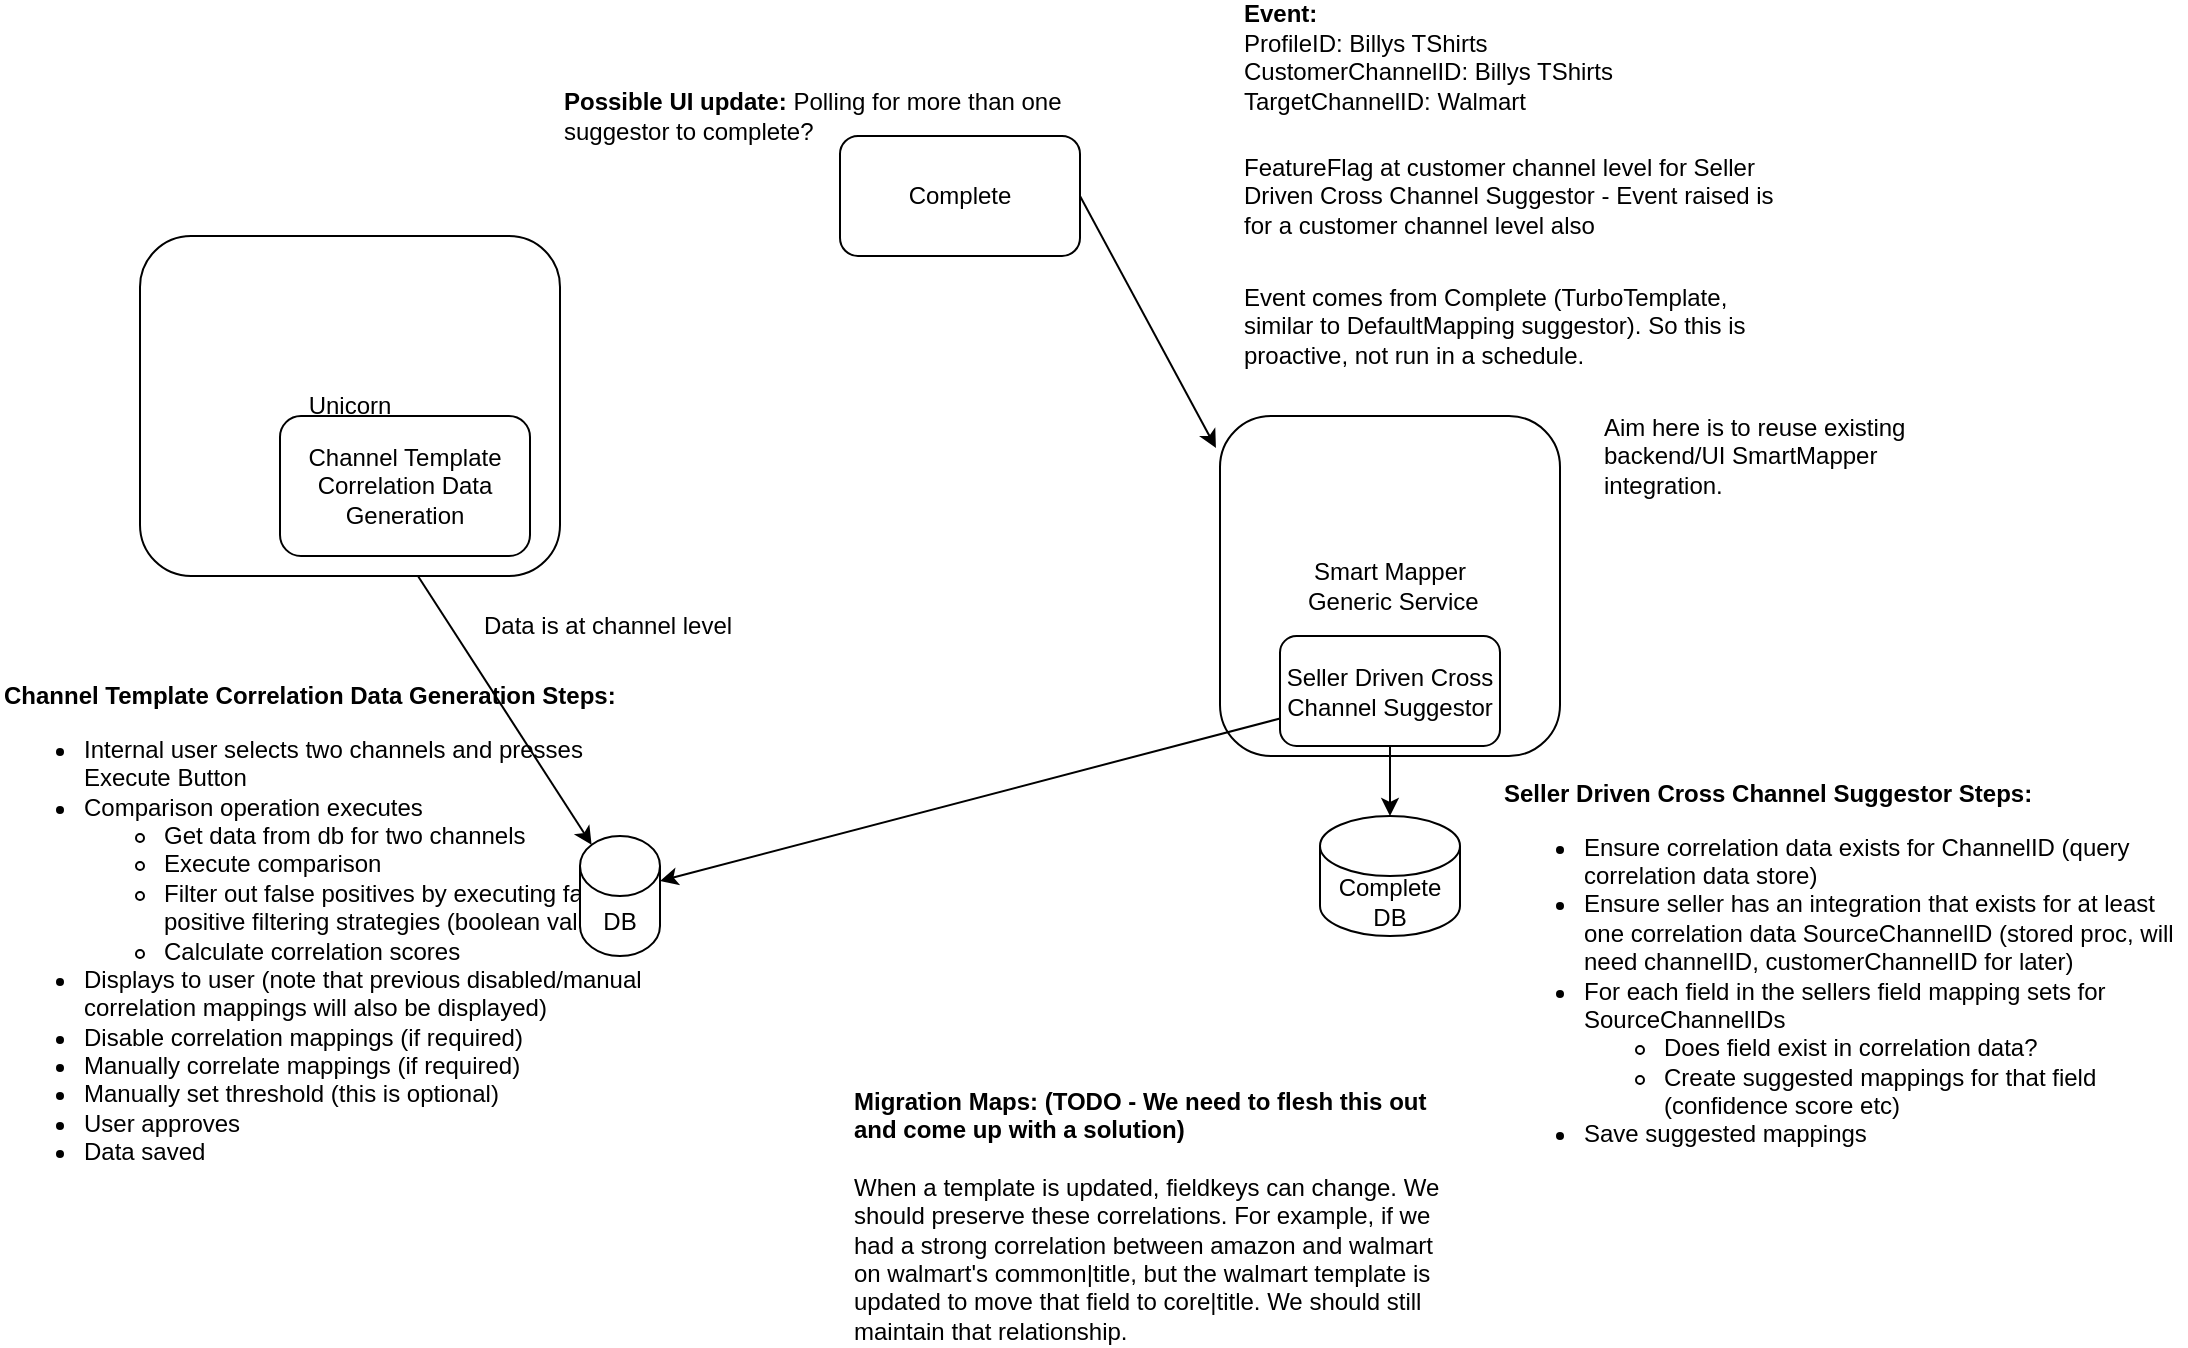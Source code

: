 <mxfile version="20.8.23" type="github">
  <diagram name="Page-1" id="62Mf6xe-v6T0QJqGzmG3">
    <mxGraphModel dx="1434" dy="1965" grid="0" gridSize="10" guides="1" tooltips="1" connect="1" arrows="1" fold="1" page="1" pageScale="1" pageWidth="1654" pageHeight="1169" math="0" shadow="0">
      <root>
        <mxCell id="0" />
        <mxCell id="1" parent="0" />
        <mxCell id="H8eGq8-mtpGAeG65xjT5-1" value="Smart Mapper&lt;br&gt;&amp;nbsp;Generic Service" style="rounded=1;whiteSpace=wrap;html=1;" parent="1" vertex="1">
          <mxGeometry x="860" y="180" width="170" height="170" as="geometry" />
        </mxCell>
        <mxCell id="H8eGq8-mtpGAeG65xjT5-4" value="&lt;div&gt;&lt;b&gt;Channel Template Correlation Data Generation Steps:&lt;/b&gt;&lt;br&gt;&lt;/div&gt;&lt;ul&gt;&lt;li&gt;Internal user selects two channels and presses Execute Button&lt;/li&gt;&lt;li&gt;Comparison operation executes&lt;/li&gt;&lt;ul&gt;&lt;li&gt;Get data from db for two channels&lt;/li&gt;&lt;li&gt;Execute comparison&lt;/li&gt;&lt;li&gt;Filter out false positives by executing fals positive filtering strategies (boolean values)&lt;/li&gt;&lt;li&gt;Calculate correlation scores&lt;/li&gt;&lt;/ul&gt;&lt;li&gt;&lt;span style=&quot;background-color: initial;&quot;&gt;Displays to user (note that previous disabled/manual correlation mappings will also be displayed)&lt;/span&gt;&lt;br&gt;&lt;/li&gt;&lt;li&gt;Disable correlation mappings (if required)&lt;/li&gt;&lt;li&gt;Manually correlate mappings (if required)&lt;/li&gt;&lt;li&gt;Manually set threshold (this is optional)&lt;/li&gt;&lt;li&gt;User approves&lt;/li&gt;&lt;li&gt;Data saved&lt;/li&gt;&lt;/ul&gt;" style="text;html=1;strokeColor=none;fillColor=none;align=left;verticalAlign=middle;whiteSpace=wrap;rounded=0;" parent="1" vertex="1">
          <mxGeometry x="250" y="295" width="330" height="290" as="geometry" />
        </mxCell>
        <mxCell id="H8eGq8-mtpGAeG65xjT5-5" value="DB" style="shape=cylinder3;whiteSpace=wrap;html=1;boundedLbl=1;backgroundOutline=1;size=15;" parent="1" vertex="1">
          <mxGeometry x="540" y="390" width="40" height="60" as="geometry" />
        </mxCell>
        <mxCell id="H8eGq8-mtpGAeG65xjT5-6" value="" style="endArrow=classic;html=1;rounded=0;exitX=0.5;exitY=1;exitDx=0;exitDy=0;entryX=0.145;entryY=0;entryDx=0;entryDy=4.35;entryPerimeter=0;" parent="1" source="H8eGq8-mtpGAeG65xjT5-15" target="H8eGq8-mtpGAeG65xjT5-5" edge="1">
          <mxGeometry width="50" height="50" relative="1" as="geometry">
            <mxPoint x="355" y="245" as="sourcePoint" />
            <mxPoint x="600" y="412.5" as="targetPoint" />
          </mxGeometry>
        </mxCell>
        <mxCell id="H8eGq8-mtpGAeG65xjT5-7" value="" style="endArrow=classic;html=1;rounded=0;entryX=1;entryY=0;entryDx=0;entryDy=22.5;entryPerimeter=0;exitX=0;exitY=0.75;exitDx=0;exitDy=0;" parent="1" source="H8eGq8-mtpGAeG65xjT5-14" target="H8eGq8-mtpGAeG65xjT5-5" edge="1">
          <mxGeometry width="50" height="50" relative="1" as="geometry">
            <mxPoint x="700" y="380" as="sourcePoint" />
            <mxPoint x="750" y="330" as="targetPoint" />
          </mxGeometry>
        </mxCell>
        <mxCell id="H8eGq8-mtpGAeG65xjT5-8" value="Complete" style="rounded=1;whiteSpace=wrap;html=1;" parent="1" vertex="1">
          <mxGeometry x="670" y="40" width="120" height="60" as="geometry" />
        </mxCell>
        <mxCell id="H8eGq8-mtpGAeG65xjT5-9" value="" style="endArrow=classic;html=1;rounded=0;exitX=1;exitY=0.5;exitDx=0;exitDy=0;entryX=-0.012;entryY=0.094;entryDx=0;entryDy=0;entryPerimeter=0;" parent="1" source="H8eGq8-mtpGAeG65xjT5-8" target="H8eGq8-mtpGAeG65xjT5-1" edge="1">
          <mxGeometry width="50" height="50" relative="1" as="geometry">
            <mxPoint x="700" y="180" as="sourcePoint" />
            <mxPoint x="750" y="130" as="targetPoint" />
          </mxGeometry>
        </mxCell>
        <mxCell id="H8eGq8-mtpGAeG65xjT5-10" value="&lt;div&gt;Event comes from Complete (TurboTemplate, similar to DefaultMapping suggestor). So this is proactive, not run in a schedule.&lt;/div&gt;" style="text;html=1;strokeColor=none;fillColor=none;align=left;verticalAlign=middle;whiteSpace=wrap;rounded=0;" parent="1" vertex="1">
          <mxGeometry x="870" y="100" width="280" height="70" as="geometry" />
        </mxCell>
        <mxCell id="H8eGq8-mtpGAeG65xjT5-11" value="&lt;div&gt;Aim here is to reuse existing backend/UI SmartMapper integration.&lt;/div&gt;" style="text;html=1;strokeColor=none;fillColor=none;align=left;verticalAlign=middle;whiteSpace=wrap;rounded=0;" parent="1" vertex="1">
          <mxGeometry x="1050" y="180" width="190" height="40" as="geometry" />
        </mxCell>
        <mxCell id="H8eGq8-mtpGAeG65xjT5-12" value="Unicorn" style="rounded=1;whiteSpace=wrap;html=1;" parent="1" vertex="1">
          <mxGeometry x="320" y="90" width="210" height="170" as="geometry" />
        </mxCell>
        <mxCell id="H8eGq8-mtpGAeG65xjT5-13" value="&lt;div&gt;FeatureFlag at customer channel level for Seller Driven Cross Channel Suggestor - Event raised is for a customer channel level also&lt;/div&gt;" style="text;html=1;strokeColor=none;fillColor=none;align=left;verticalAlign=middle;whiteSpace=wrap;rounded=0;" parent="1" vertex="1">
          <mxGeometry x="870" y="45" width="280" height="50" as="geometry" />
        </mxCell>
        <mxCell id="H8eGq8-mtpGAeG65xjT5-14" value="Seller Driven Cross Channel Suggestor" style="rounded=1;whiteSpace=wrap;html=1;" parent="1" vertex="1">
          <mxGeometry x="890" y="290" width="110" height="55" as="geometry" />
        </mxCell>
        <mxCell id="H8eGq8-mtpGAeG65xjT5-15" value="Channel Template Correlation Data Generation" style="rounded=1;whiteSpace=wrap;html=1;" parent="1" vertex="1">
          <mxGeometry x="390" y="180" width="125" height="70" as="geometry" />
        </mxCell>
        <mxCell id="H8eGq8-mtpGAeG65xjT5-16" value="Complete DB" style="shape=cylinder3;whiteSpace=wrap;html=1;boundedLbl=1;backgroundOutline=1;size=15;" parent="1" vertex="1">
          <mxGeometry x="910" y="380" width="70" height="60" as="geometry" />
        </mxCell>
        <mxCell id="H8eGq8-mtpGAeG65xjT5-17" value="" style="endArrow=classic;html=1;rounded=0;exitX=0.5;exitY=1;exitDx=0;exitDy=0;" parent="1" source="H8eGq8-mtpGAeG65xjT5-14" target="H8eGq8-mtpGAeG65xjT5-16" edge="1">
          <mxGeometry width="50" height="50" relative="1" as="geometry">
            <mxPoint x="869" y="282" as="sourcePoint" />
            <mxPoint x="590" y="423" as="targetPoint" />
          </mxGeometry>
        </mxCell>
        <mxCell id="H8eGq8-mtpGAeG65xjT5-18" value="Data is at channel level" style="text;html=1;strokeColor=none;fillColor=none;align=left;verticalAlign=middle;whiteSpace=wrap;rounded=0;" parent="1" vertex="1">
          <mxGeometry x="490" y="275" width="140" height="20" as="geometry" />
        </mxCell>
        <mxCell id="H8eGq8-mtpGAeG65xjT5-19" value="&lt;div&gt;&lt;b&gt;Possible UI update: &lt;/b&gt;Polling for more than one suggestor to complete?&lt;/div&gt;" style="text;html=1;strokeColor=none;fillColor=none;align=left;verticalAlign=middle;whiteSpace=wrap;rounded=0;" parent="1" vertex="1">
          <mxGeometry x="530" width="280" height="60" as="geometry" />
        </mxCell>
        <mxCell id="H8eGq8-mtpGAeG65xjT5-20" value="&lt;div&gt;&lt;b&gt;Seller Driven Cross Channel Suggestor Steps:&lt;/b&gt;&lt;/div&gt;&lt;ul&gt;&lt;li&gt;Ensure correlation data exists for ChannelID (query correlation data store)&lt;/li&gt;&lt;li style=&quot;border-color: var(--border-color);&quot;&gt;Ensure seller has an integration that exists for at least one correlation data SourceChannelID (stored proc, will need channelID, customerChannelID for later)&lt;/li&gt;&lt;li&gt;For each field in the sellers field mapping sets for SourceChannelIDs&lt;/li&gt;&lt;ul&gt;&lt;li&gt;Does field exist in correlation data?&lt;/li&gt;&lt;li&gt;Create suggested mappings for that field (confidence score etc)&lt;/li&gt;&lt;/ul&gt;&lt;li&gt;Save suggested mappings&lt;/li&gt;&lt;/ul&gt;" style="text;html=1;strokeColor=none;fillColor=none;align=left;verticalAlign=middle;whiteSpace=wrap;rounded=0;" parent="1" vertex="1">
          <mxGeometry x="1000" y="360" width="342.5" height="200" as="geometry" />
        </mxCell>
        <mxCell id="H8eGq8-mtpGAeG65xjT5-22" value="&lt;b&gt;Migration Maps: (TODO - We need to flesh this out and come up with a solution)&lt;br&gt;&lt;br&gt;&lt;/b&gt;When a template is updated, fieldkeys can change. We should preserve these correlations. For example, if we had a strong correlation between amazon and walmart on walmart&#39;s common|title, but the walmart template is updated to move that field to core|title. We should still maintain that relationship.&lt;b&gt;&lt;br&gt;&lt;/b&gt;" style="text;html=1;strokeColor=none;fillColor=none;align=left;verticalAlign=middle;whiteSpace=wrap;rounded=0;" parent="1" vertex="1">
          <mxGeometry x="675" y="520" width="305" height="120" as="geometry" />
        </mxCell>
        <mxCell id="ntzktkTMK_q5G9hIz8---1" value="&lt;div&gt;&lt;b&gt;Event:&lt;/b&gt;&lt;/div&gt;&lt;div&gt;ProfileID: Billys TShirts&lt;/div&gt;&lt;div&gt;CustomerChannelID: Billys TShirts&lt;/div&gt;&lt;div&gt;TargetChannelID: Walmart&lt;/div&gt;&lt;div&gt;&lt;br&gt;&lt;/div&gt;&lt;div&gt;&lt;br&gt;&lt;/div&gt;" style="text;html=1;strokeColor=none;fillColor=none;align=left;verticalAlign=middle;whiteSpace=wrap;rounded=0;" vertex="1" parent="1">
          <mxGeometry x="870" y="-10" width="200" height="50" as="geometry" />
        </mxCell>
      </root>
    </mxGraphModel>
  </diagram>
</mxfile>
